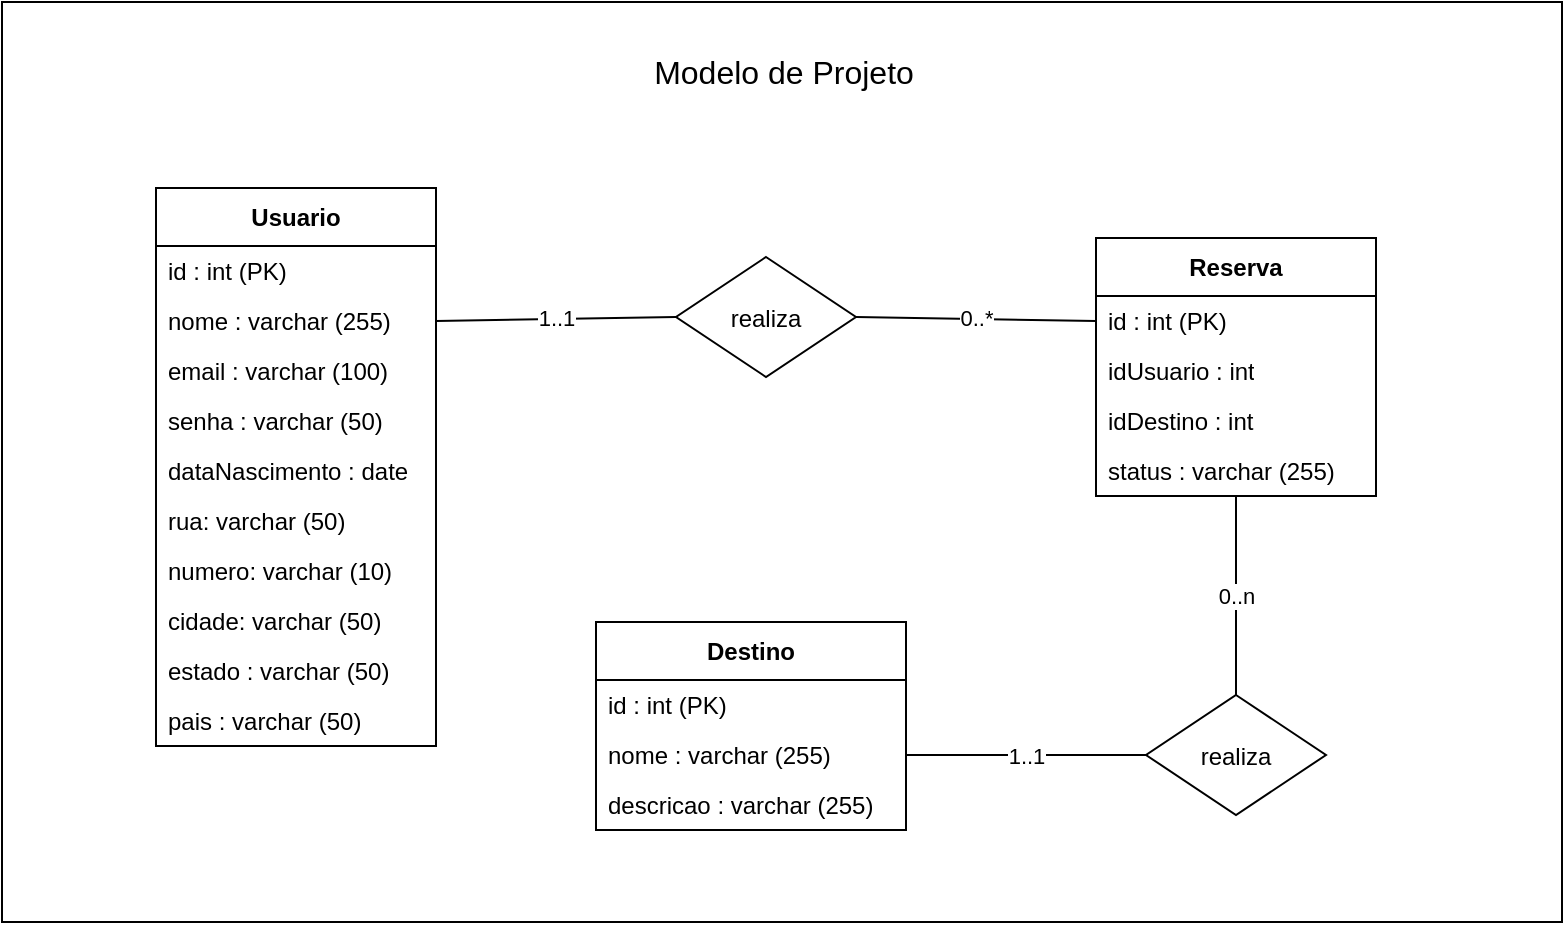 <mxfile version="24.2.5" type="device">
  <diagram name="Página-1" id="ZSfu2c_K73suW0C_EDBH">
    <mxGraphModel dx="978" dy="566" grid="1" gridSize="10" guides="1" tooltips="1" connect="1" arrows="1" fold="1" page="1" pageScale="1" pageWidth="827" pageHeight="1169" math="0" shadow="0">
      <root>
        <mxCell id="0" />
        <mxCell id="1" parent="0" />
        <mxCell id="fx9LDa53fliMMP2jIpzW-23" value="" style="rounded=0;whiteSpace=wrap;html=1;" vertex="1" parent="1">
          <mxGeometry x="23" y="70" width="780" height="460" as="geometry" />
        </mxCell>
        <mxCell id="fx9LDa53fliMMP2jIpzW-1" value="Usuario" style="swimlane;fontStyle=1;align=center;verticalAlign=middle;childLayout=stackLayout;horizontal=1;startSize=29;horizontalStack=0;resizeParent=1;resizeParentMax=0;resizeLast=0;collapsible=0;marginBottom=0;html=1;whiteSpace=wrap;" vertex="1" parent="1">
          <mxGeometry x="100" y="163" width="140" height="279" as="geometry" />
        </mxCell>
        <mxCell id="fx9LDa53fliMMP2jIpzW-2" value="id : int (PK)" style="text;html=1;strokeColor=none;fillColor=none;align=left;verticalAlign=middle;spacingLeft=4;spacingRight=4;overflow=hidden;rotatable=0;points=[[0,0.5],[1,0.5]];portConstraint=eastwest;whiteSpace=wrap;" vertex="1" parent="fx9LDa53fliMMP2jIpzW-1">
          <mxGeometry y="29" width="140" height="25" as="geometry" />
        </mxCell>
        <mxCell id="fx9LDa53fliMMP2jIpzW-3" value="nome : varchar (255)" style="text;html=1;strokeColor=none;fillColor=none;align=left;verticalAlign=middle;spacingLeft=4;spacingRight=4;overflow=hidden;rotatable=0;points=[[0,0.5],[1,0.5]];portConstraint=eastwest;whiteSpace=wrap;" vertex="1" parent="fx9LDa53fliMMP2jIpzW-1">
          <mxGeometry y="54" width="140" height="25" as="geometry" />
        </mxCell>
        <mxCell id="fx9LDa53fliMMP2jIpzW-25" value="email : varchar (100)" style="text;html=1;strokeColor=none;fillColor=none;align=left;verticalAlign=middle;spacingLeft=4;spacingRight=4;overflow=hidden;rotatable=0;points=[[0,0.5],[1,0.5]];portConstraint=eastwest;whiteSpace=wrap;" vertex="1" parent="fx9LDa53fliMMP2jIpzW-1">
          <mxGeometry y="79" width="140" height="25" as="geometry" />
        </mxCell>
        <mxCell id="fx9LDa53fliMMP2jIpzW-31" value="senha : varchar (50)" style="text;html=1;strokeColor=none;fillColor=none;align=left;verticalAlign=middle;spacingLeft=4;spacingRight=4;overflow=hidden;rotatable=0;points=[[0,0.5],[1,0.5]];portConstraint=eastwest;whiteSpace=wrap;" vertex="1" parent="fx9LDa53fliMMP2jIpzW-1">
          <mxGeometry y="104" width="140" height="25" as="geometry" />
        </mxCell>
        <mxCell id="fx9LDa53fliMMP2jIpzW-4" value="dataNascimento : date" style="text;html=1;strokeColor=none;fillColor=none;align=left;verticalAlign=middle;spacingLeft=4;spacingRight=4;overflow=hidden;rotatable=0;points=[[0,0.5],[1,0.5]];portConstraint=eastwest;whiteSpace=wrap;" vertex="1" parent="fx9LDa53fliMMP2jIpzW-1">
          <mxGeometry y="129" width="140" height="25" as="geometry" />
        </mxCell>
        <mxCell id="fx9LDa53fliMMP2jIpzW-5" value="rua: varchar (50)" style="text;html=1;strokeColor=none;fillColor=none;align=left;verticalAlign=middle;spacingLeft=4;spacingRight=4;overflow=hidden;rotatable=0;points=[[0,0.5],[1,0.5]];portConstraint=eastwest;whiteSpace=wrap;" vertex="1" parent="fx9LDa53fliMMP2jIpzW-1">
          <mxGeometry y="154" width="140" height="25" as="geometry" />
        </mxCell>
        <mxCell id="fx9LDa53fliMMP2jIpzW-27" value="numero: varchar (10)" style="text;html=1;strokeColor=none;fillColor=none;align=left;verticalAlign=middle;spacingLeft=4;spacingRight=4;overflow=hidden;rotatable=0;points=[[0,0.5],[1,0.5]];portConstraint=eastwest;whiteSpace=wrap;" vertex="1" parent="fx9LDa53fliMMP2jIpzW-1">
          <mxGeometry y="179" width="140" height="25" as="geometry" />
        </mxCell>
        <mxCell id="fx9LDa53fliMMP2jIpzW-28" value="cidade: varchar (50)" style="text;html=1;strokeColor=none;fillColor=none;align=left;verticalAlign=middle;spacingLeft=4;spacingRight=4;overflow=hidden;rotatable=0;points=[[0,0.5],[1,0.5]];portConstraint=eastwest;whiteSpace=wrap;" vertex="1" parent="fx9LDa53fliMMP2jIpzW-1">
          <mxGeometry y="204" width="140" height="25" as="geometry" />
        </mxCell>
        <mxCell id="fx9LDa53fliMMP2jIpzW-29" value="estado : varchar (50)" style="text;html=1;strokeColor=none;fillColor=none;align=left;verticalAlign=middle;spacingLeft=4;spacingRight=4;overflow=hidden;rotatable=0;points=[[0,0.5],[1,0.5]];portConstraint=eastwest;whiteSpace=wrap;" vertex="1" parent="fx9LDa53fliMMP2jIpzW-1">
          <mxGeometry y="229" width="140" height="25" as="geometry" />
        </mxCell>
        <mxCell id="fx9LDa53fliMMP2jIpzW-30" value="pais : varchar (50)" style="text;html=1;strokeColor=none;fillColor=none;align=left;verticalAlign=middle;spacingLeft=4;spacingRight=4;overflow=hidden;rotatable=0;points=[[0,0.5],[1,0.5]];portConstraint=eastwest;whiteSpace=wrap;" vertex="1" parent="fx9LDa53fliMMP2jIpzW-1">
          <mxGeometry y="254" width="140" height="25" as="geometry" />
        </mxCell>
        <mxCell id="fx9LDa53fliMMP2jIpzW-6" value="Destino" style="swimlane;fontStyle=1;align=center;verticalAlign=middle;childLayout=stackLayout;horizontal=1;startSize=29;horizontalStack=0;resizeParent=1;resizeParentMax=0;resizeLast=0;collapsible=0;marginBottom=0;html=1;whiteSpace=wrap;" vertex="1" parent="1">
          <mxGeometry x="320" y="380" width="155" height="104" as="geometry" />
        </mxCell>
        <mxCell id="fx9LDa53fliMMP2jIpzW-7" value="id : int (PK)" style="text;html=1;strokeColor=none;fillColor=none;align=left;verticalAlign=middle;spacingLeft=4;spacingRight=4;overflow=hidden;rotatable=0;points=[[0,0.5],[1,0.5]];portConstraint=eastwest;whiteSpace=wrap;" vertex="1" parent="fx9LDa53fliMMP2jIpzW-6">
          <mxGeometry y="29" width="155" height="25" as="geometry" />
        </mxCell>
        <mxCell id="fx9LDa53fliMMP2jIpzW-8" value="nome : varchar (255)" style="text;html=1;strokeColor=none;fillColor=none;align=left;verticalAlign=middle;spacingLeft=4;spacingRight=4;overflow=hidden;rotatable=0;points=[[0,0.5],[1,0.5]];portConstraint=eastwest;whiteSpace=wrap;" vertex="1" parent="fx9LDa53fliMMP2jIpzW-6">
          <mxGeometry y="54" width="155" height="25" as="geometry" />
        </mxCell>
        <mxCell id="fx9LDa53fliMMP2jIpzW-9" value="descricao : varchar (255)" style="text;html=1;strokeColor=none;fillColor=none;align=left;verticalAlign=middle;spacingLeft=4;spacingRight=4;overflow=hidden;rotatable=0;points=[[0,0.5],[1,0.5]];portConstraint=eastwest;whiteSpace=wrap;" vertex="1" parent="fx9LDa53fliMMP2jIpzW-6">
          <mxGeometry y="79" width="155" height="25" as="geometry" />
        </mxCell>
        <mxCell id="fx9LDa53fliMMP2jIpzW-11" value="Reserva" style="swimlane;fontStyle=1;align=center;verticalAlign=middle;childLayout=stackLayout;horizontal=1;startSize=29;horizontalStack=0;resizeParent=1;resizeParentMax=0;resizeLast=0;collapsible=0;marginBottom=0;html=1;whiteSpace=wrap;" vertex="1" parent="1">
          <mxGeometry x="570" y="188" width="140" height="129" as="geometry" />
        </mxCell>
        <mxCell id="fx9LDa53fliMMP2jIpzW-12" value="id : int (PK)" style="text;html=1;strokeColor=none;fillColor=none;align=left;verticalAlign=middle;spacingLeft=4;spacingRight=4;overflow=hidden;rotatable=0;points=[[0,0.5],[1,0.5]];portConstraint=eastwest;whiteSpace=wrap;" vertex="1" parent="fx9LDa53fliMMP2jIpzW-11">
          <mxGeometry y="29" width="140" height="25" as="geometry" />
        </mxCell>
        <mxCell id="fx9LDa53fliMMP2jIpzW-13" value="idUsuario : int" style="text;html=1;strokeColor=none;fillColor=none;align=left;verticalAlign=middle;spacingLeft=4;spacingRight=4;overflow=hidden;rotatable=0;points=[[0,0.5],[1,0.5]];portConstraint=eastwest;whiteSpace=wrap;" vertex="1" parent="fx9LDa53fliMMP2jIpzW-11">
          <mxGeometry y="54" width="140" height="25" as="geometry" />
        </mxCell>
        <mxCell id="fx9LDa53fliMMP2jIpzW-14" value="idDestino : int" style="text;html=1;strokeColor=none;fillColor=none;align=left;verticalAlign=middle;spacingLeft=4;spacingRight=4;overflow=hidden;rotatable=0;points=[[0,0.5],[1,0.5]];portConstraint=eastwest;whiteSpace=wrap;" vertex="1" parent="fx9LDa53fliMMP2jIpzW-11">
          <mxGeometry y="79" width="140" height="25" as="geometry" />
        </mxCell>
        <mxCell id="fx9LDa53fliMMP2jIpzW-26" value="status : varchar (255)" style="text;html=1;strokeColor=none;fillColor=none;align=left;verticalAlign=middle;spacingLeft=4;spacingRight=4;overflow=hidden;rotatable=0;points=[[0,0.5],[1,0.5]];portConstraint=eastwest;whiteSpace=wrap;" vertex="1" parent="fx9LDa53fliMMP2jIpzW-11">
          <mxGeometry y="104" width="140" height="25" as="geometry" />
        </mxCell>
        <mxCell id="fx9LDa53fliMMP2jIpzW-15" value="realiza" style="rhombus;" vertex="1" parent="1">
          <mxGeometry x="360" y="197.5" width="90" height="60" as="geometry" />
        </mxCell>
        <mxCell id="fx9LDa53fliMMP2jIpzW-16" value="1..1" style="endArrow=none;html=1;rounded=0;entryX=1;entryY=0.5;entryDx=0;entryDy=0;exitX=0;exitY=0.5;exitDx=0;exitDy=0;" edge="1" parent="1" source="fx9LDa53fliMMP2jIpzW-15" target="fx9LDa53fliMMP2jIpzW-3">
          <mxGeometry width="50" height="50" relative="1" as="geometry">
            <mxPoint x="450" y="390" as="sourcePoint" />
            <mxPoint x="500" y="340" as="targetPoint" />
          </mxGeometry>
        </mxCell>
        <mxCell id="fx9LDa53fliMMP2jIpzW-17" value="0..*" style="endArrow=none;html=1;rounded=0;exitX=1;exitY=0.5;exitDx=0;exitDy=0;entryX=0;entryY=0.5;entryDx=0;entryDy=0;" edge="1" parent="1" source="fx9LDa53fliMMP2jIpzW-15" target="fx9LDa53fliMMP2jIpzW-12">
          <mxGeometry width="50" height="50" relative="1" as="geometry">
            <mxPoint x="370" y="238" as="sourcePoint" />
            <mxPoint x="550" y="230" as="targetPoint" />
          </mxGeometry>
        </mxCell>
        <mxCell id="fx9LDa53fliMMP2jIpzW-19" value="realiza" style="rhombus;" vertex="1" parent="1">
          <mxGeometry x="595" y="416.5" width="90" height="60" as="geometry" />
        </mxCell>
        <mxCell id="fx9LDa53fliMMP2jIpzW-20" value="1..1" style="endArrow=none;html=1;rounded=0;exitX=1;exitY=0.5;exitDx=0;exitDy=0;entryX=0;entryY=0.5;entryDx=0;entryDy=0;" edge="1" parent="1" source="fx9LDa53fliMMP2jIpzW-8" target="fx9LDa53fliMMP2jIpzW-19">
          <mxGeometry width="50" height="50" relative="1" as="geometry">
            <mxPoint x="500" y="370" as="sourcePoint" />
            <mxPoint x="620" y="372" as="targetPoint" />
          </mxGeometry>
        </mxCell>
        <mxCell id="fx9LDa53fliMMP2jIpzW-21" value="0..n" style="endArrow=none;html=1;rounded=0;exitX=0.5;exitY=0;exitDx=0;exitDy=0;entryX=0.5;entryY=1;entryDx=0;entryDy=0;" edge="1" parent="1" source="fx9LDa53fliMMP2jIpzW-19" target="fx9LDa53fliMMP2jIpzW-11">
          <mxGeometry width="50" height="50" relative="1" as="geometry">
            <mxPoint x="560" y="347" as="sourcePoint" />
            <mxPoint x="680" y="330" as="targetPoint" />
          </mxGeometry>
        </mxCell>
        <mxCell id="fx9LDa53fliMMP2jIpzW-24" value="Modelo de Projeto" style="text;html=1;align=center;verticalAlign=middle;whiteSpace=wrap;rounded=0;fontSize=16;" vertex="1" parent="1">
          <mxGeometry x="229" y="90" width="370" height="30" as="geometry" />
        </mxCell>
      </root>
    </mxGraphModel>
  </diagram>
</mxfile>
